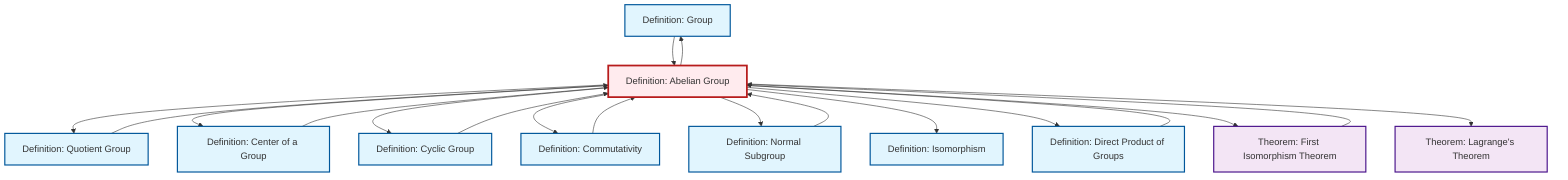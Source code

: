 graph TD
    classDef definition fill:#e1f5fe,stroke:#01579b,stroke-width:2px
    classDef theorem fill:#f3e5f5,stroke:#4a148c,stroke-width:2px
    classDef axiom fill:#fff3e0,stroke:#e65100,stroke-width:2px
    classDef example fill:#e8f5e9,stroke:#1b5e20,stroke-width:2px
    classDef current fill:#ffebee,stroke:#b71c1c,stroke-width:3px
    def-group["Definition: Group"]:::definition
    def-cyclic-group["Definition: Cyclic Group"]:::definition
    thm-first-isomorphism["Theorem: First Isomorphism Theorem"]:::theorem
    def-isomorphism["Definition: Isomorphism"]:::definition
    def-abelian-group["Definition: Abelian Group"]:::definition
    def-direct-product["Definition: Direct Product of Groups"]:::definition
    def-commutativity["Definition: Commutativity"]:::definition
    def-normal-subgroup["Definition: Normal Subgroup"]:::definition
    def-center-of-group["Definition: Center of a Group"]:::definition
    thm-lagrange["Theorem: Lagrange's Theorem"]:::theorem
    def-quotient-group["Definition: Quotient Group"]:::definition
    def-abelian-group --> def-quotient-group
    def-abelian-group --> def-center-of-group
    def-commutativity --> def-abelian-group
    def-direct-product --> def-abelian-group
    def-center-of-group --> def-abelian-group
    def-abelian-group --> def-cyclic-group
    def-abelian-group --> def-group
    def-abelian-group --> def-commutativity
    def-abelian-group --> def-normal-subgroup
    def-abelian-group --> def-isomorphism
    def-abelian-group --> def-direct-product
    def-abelian-group --> thm-first-isomorphism
    def-cyclic-group --> def-abelian-group
    thm-first-isomorphism --> def-abelian-group
    def-quotient-group --> def-abelian-group
    def-normal-subgroup --> def-abelian-group
    def-abelian-group --> thm-lagrange
    def-group --> def-abelian-group
    class def-abelian-group current